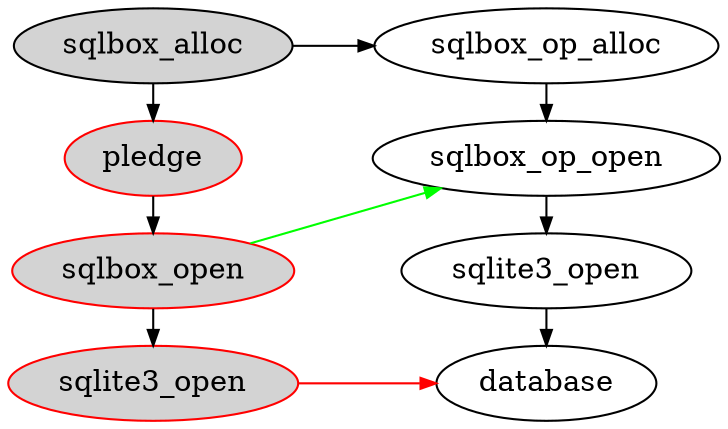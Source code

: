 strict digraph G {
	rankdir="LR";
	splines="line";
	edge[arrowsize=0.75];

	{ rank=same;
	  node[style=filled, fillcolor=lightgrey];
	  a0[label="sqlbox_alloc"];
	  a1[label="pledge", color=red];
	  a2[label="sqlbox_open", color=red];
	  a3[label="sqlite3_open", color=red]; }

	{ rank=same;
	  c0[label="sqlbox_op_alloc"];
	  c2[label="sqlbox_op_open"];
	  c3[label="sqlite3_open"];
	  c4[label="database"]; }

	a0 -> a1 -> a2 -> a3;
	c0 -> c2 -> c3 -> c4;

	a0 -> c0;
	a2 -> c2[color=green];
	a3 -> c4[color=red];
}


